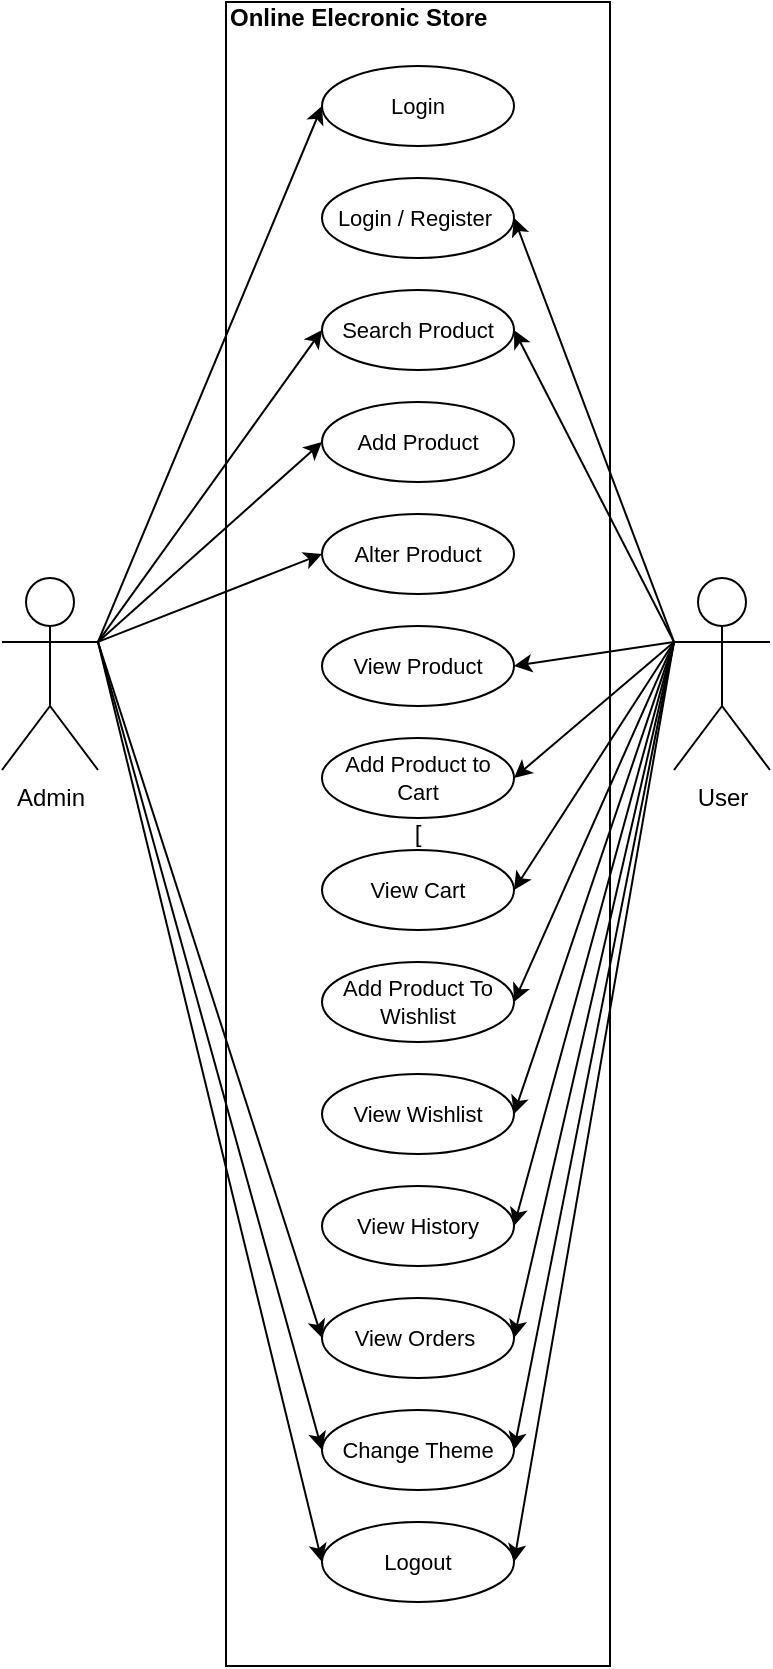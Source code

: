 <mxfile version="23.0.2" type="device">
  <diagram id="C5RBs43oDa-KdzZeNtuy" name="Page-1">
    <mxGraphModel dx="223" dy="621" grid="1" gridSize="8" guides="1" tooltips="1" connect="1" arrows="1" fold="1" page="1" pageScale="1" pageWidth="827" pageHeight="1169" math="0" shadow="0">
      <root>
        <mxCell id="WIyWlLk6GJQsqaUBKTNV-0" />
        <mxCell id="WIyWlLk6GJQsqaUBKTNV-1" parent="WIyWlLk6GJQsqaUBKTNV-0" />
        <mxCell id="wqUSOokUi6NwetoDvKWA-14" value="[" style="rounded=0;whiteSpace=wrap;html=1;labelBackgroundColor=none;fillColor=none;" parent="WIyWlLk6GJQsqaUBKTNV-1" vertex="1">
          <mxGeometry x="1152" y="160" width="192" height="832" as="geometry" />
        </mxCell>
        <mxCell id="wqUSOokUi6NwetoDvKWA-1" value="Login" style="ellipse;whiteSpace=wrap;html=1;fontSize=11;" parent="WIyWlLk6GJQsqaUBKTNV-1" vertex="1">
          <mxGeometry x="1200" y="192" width="96" height="40" as="geometry" />
        </mxCell>
        <mxCell id="wqUSOokUi6NwetoDvKWA-2" value="Login / Register&amp;nbsp;" style="ellipse;whiteSpace=wrap;html=1;fontSize=11;" parent="WIyWlLk6GJQsqaUBKTNV-1" vertex="1">
          <mxGeometry x="1200" y="248" width="96" height="40" as="geometry" />
        </mxCell>
        <mxCell id="wqUSOokUi6NwetoDvKWA-3" value="Search Product" style="ellipse;whiteSpace=wrap;html=1;fontSize=11;" parent="WIyWlLk6GJQsqaUBKTNV-1" vertex="1">
          <mxGeometry x="1200" y="304" width="96" height="40" as="geometry" />
        </mxCell>
        <mxCell id="wqUSOokUi6NwetoDvKWA-4" value="Add Product" style="ellipse;whiteSpace=wrap;html=1;fontSize=11;" parent="WIyWlLk6GJQsqaUBKTNV-1" vertex="1">
          <mxGeometry x="1200" y="360" width="96" height="40" as="geometry" />
        </mxCell>
        <mxCell id="wqUSOokUi6NwetoDvKWA-5" value="Alter Product" style="ellipse;whiteSpace=wrap;html=1;fontSize=11;" parent="WIyWlLk6GJQsqaUBKTNV-1" vertex="1">
          <mxGeometry x="1200" y="416" width="96" height="40" as="geometry" />
        </mxCell>
        <mxCell id="wqUSOokUi6NwetoDvKWA-6" value="View Product" style="ellipse;whiteSpace=wrap;html=1;fontSize=11;" parent="WIyWlLk6GJQsqaUBKTNV-1" vertex="1">
          <mxGeometry x="1200" y="472" width="96" height="40" as="geometry" />
        </mxCell>
        <mxCell id="wqUSOokUi6NwetoDvKWA-7" value="Add Product to Cart" style="ellipse;whiteSpace=wrap;html=1;fontSize=11;" parent="WIyWlLk6GJQsqaUBKTNV-1" vertex="1">
          <mxGeometry x="1200" y="528" width="96" height="40" as="geometry" />
        </mxCell>
        <mxCell id="wqUSOokUi6NwetoDvKWA-8" value="View Cart" style="ellipse;whiteSpace=wrap;html=1;fontSize=11;" parent="WIyWlLk6GJQsqaUBKTNV-1" vertex="1">
          <mxGeometry x="1200" y="584" width="96" height="40" as="geometry" />
        </mxCell>
        <mxCell id="wqUSOokUi6NwetoDvKWA-9" value="Add Product To Wishlist" style="ellipse;whiteSpace=wrap;html=1;fontSize=11;" parent="WIyWlLk6GJQsqaUBKTNV-1" vertex="1">
          <mxGeometry x="1200" y="640" width="96" height="40" as="geometry" />
        </mxCell>
        <mxCell id="wqUSOokUi6NwetoDvKWA-10" value="View Wishlist" style="ellipse;whiteSpace=wrap;html=1;fontSize=11;" parent="WIyWlLk6GJQsqaUBKTNV-1" vertex="1">
          <mxGeometry x="1200" y="696" width="96" height="40" as="geometry" />
        </mxCell>
        <mxCell id="wqUSOokUi6NwetoDvKWA-11" value="View History" style="ellipse;whiteSpace=wrap;html=1;fontSize=11;" parent="WIyWlLk6GJQsqaUBKTNV-1" vertex="1">
          <mxGeometry x="1200" y="752" width="96" height="40" as="geometry" />
        </mxCell>
        <mxCell id="wqUSOokUi6NwetoDvKWA-12" value="Change Theme" style="ellipse;whiteSpace=wrap;html=1;fontSize=11;" parent="WIyWlLk6GJQsqaUBKTNV-1" vertex="1">
          <mxGeometry x="1200" y="864" width="96" height="40" as="geometry" />
        </mxCell>
        <mxCell id="wqUSOokUi6NwetoDvKWA-13" value="Logout" style="ellipse;whiteSpace=wrap;html=1;fontSize=11;" parent="WIyWlLk6GJQsqaUBKTNV-1" vertex="1">
          <mxGeometry x="1200" y="920" width="96" height="40" as="geometry" />
        </mxCell>
        <mxCell id="wqUSOokUi6NwetoDvKWA-17" style="rounded=0;orthogonalLoop=1;jettySize=auto;html=1;exitX=1;exitY=0.333;exitDx=0;exitDy=0;exitPerimeter=0;entryX=0;entryY=0.5;entryDx=0;entryDy=0;" parent="WIyWlLk6GJQsqaUBKTNV-1" source="wqUSOokUi6NwetoDvKWA-15" target="wqUSOokUi6NwetoDvKWA-1" edge="1">
          <mxGeometry relative="1" as="geometry" />
        </mxCell>
        <mxCell id="wqUSOokUi6NwetoDvKWA-20" style="edgeStyle=none;rounded=0;orthogonalLoop=1;jettySize=auto;html=1;exitX=1;exitY=0.333;exitDx=0;exitDy=0;exitPerimeter=0;entryX=0;entryY=0.5;entryDx=0;entryDy=0;" parent="WIyWlLk6GJQsqaUBKTNV-1" source="wqUSOokUi6NwetoDvKWA-15" target="wqUSOokUi6NwetoDvKWA-3" edge="1">
          <mxGeometry relative="1" as="geometry" />
        </mxCell>
        <mxCell id="wqUSOokUi6NwetoDvKWA-22" style="edgeStyle=none;rounded=0;orthogonalLoop=1;jettySize=auto;html=1;exitX=1;exitY=0.333;exitDx=0;exitDy=0;exitPerimeter=0;entryX=0;entryY=0.5;entryDx=0;entryDy=0;" parent="WIyWlLk6GJQsqaUBKTNV-1" source="wqUSOokUi6NwetoDvKWA-15" target="wqUSOokUi6NwetoDvKWA-4" edge="1">
          <mxGeometry relative="1" as="geometry" />
        </mxCell>
        <mxCell id="wqUSOokUi6NwetoDvKWA-23" style="edgeStyle=none;rounded=0;orthogonalLoop=1;jettySize=auto;html=1;exitX=1;exitY=0.333;exitDx=0;exitDy=0;exitPerimeter=0;entryX=0;entryY=0.5;entryDx=0;entryDy=0;" parent="WIyWlLk6GJQsqaUBKTNV-1" source="wqUSOokUi6NwetoDvKWA-15" target="wqUSOokUi6NwetoDvKWA-5" edge="1">
          <mxGeometry relative="1" as="geometry" />
        </mxCell>
        <mxCell id="wqUSOokUi6NwetoDvKWA-34" style="edgeStyle=none;rounded=0;orthogonalLoop=1;jettySize=auto;html=1;exitX=1;exitY=0.333;exitDx=0;exitDy=0;exitPerimeter=0;entryX=0;entryY=0.5;entryDx=0;entryDy=0;" parent="WIyWlLk6GJQsqaUBKTNV-1" source="wqUSOokUi6NwetoDvKWA-15" target="wqUSOokUi6NwetoDvKWA-27" edge="1">
          <mxGeometry relative="1" as="geometry" />
        </mxCell>
        <mxCell id="wqUSOokUi6NwetoDvKWA-35" style="edgeStyle=none;rounded=0;orthogonalLoop=1;jettySize=auto;html=1;exitX=1;exitY=0.333;exitDx=0;exitDy=0;exitPerimeter=0;entryX=0;entryY=0.5;entryDx=0;entryDy=0;" parent="WIyWlLk6GJQsqaUBKTNV-1" source="wqUSOokUi6NwetoDvKWA-15" target="wqUSOokUi6NwetoDvKWA-12" edge="1">
          <mxGeometry relative="1" as="geometry" />
        </mxCell>
        <mxCell id="wqUSOokUi6NwetoDvKWA-38" style="edgeStyle=none;rounded=0;orthogonalLoop=1;jettySize=auto;html=1;exitX=1;exitY=0.333;exitDx=0;exitDy=0;exitPerimeter=0;entryX=0;entryY=0.5;entryDx=0;entryDy=0;" parent="WIyWlLk6GJQsqaUBKTNV-1" source="wqUSOokUi6NwetoDvKWA-15" target="wqUSOokUi6NwetoDvKWA-13" edge="1">
          <mxGeometry relative="1" as="geometry" />
        </mxCell>
        <mxCell id="wqUSOokUi6NwetoDvKWA-15" value="Admin" style="shape=umlActor;verticalLabelPosition=bottom;verticalAlign=top;html=1;outlineConnect=0;" parent="WIyWlLk6GJQsqaUBKTNV-1" vertex="1">
          <mxGeometry x="1040" y="448" width="48" height="96" as="geometry" />
        </mxCell>
        <mxCell id="wqUSOokUi6NwetoDvKWA-18" style="edgeStyle=none;rounded=0;orthogonalLoop=1;jettySize=auto;html=1;exitX=0;exitY=0.333;exitDx=0;exitDy=0;exitPerimeter=0;entryX=1;entryY=0.5;entryDx=0;entryDy=0;" parent="WIyWlLk6GJQsqaUBKTNV-1" source="wqUSOokUi6NwetoDvKWA-16" target="wqUSOokUi6NwetoDvKWA-2" edge="1">
          <mxGeometry relative="1" as="geometry" />
        </mxCell>
        <mxCell id="wqUSOokUi6NwetoDvKWA-21" style="edgeStyle=none;rounded=0;orthogonalLoop=1;jettySize=auto;html=1;exitX=0;exitY=0.333;exitDx=0;exitDy=0;exitPerimeter=0;entryX=1;entryY=0.5;entryDx=0;entryDy=0;" parent="WIyWlLk6GJQsqaUBKTNV-1" source="wqUSOokUi6NwetoDvKWA-16" target="wqUSOokUi6NwetoDvKWA-3" edge="1">
          <mxGeometry relative="1" as="geometry" />
        </mxCell>
        <mxCell id="wqUSOokUi6NwetoDvKWA-24" style="edgeStyle=none;rounded=0;orthogonalLoop=1;jettySize=auto;html=1;exitX=0;exitY=0.333;exitDx=0;exitDy=0;exitPerimeter=0;entryX=1;entryY=0.5;entryDx=0;entryDy=0;" parent="WIyWlLk6GJQsqaUBKTNV-1" source="wqUSOokUi6NwetoDvKWA-16" target="wqUSOokUi6NwetoDvKWA-6" edge="1">
          <mxGeometry relative="1" as="geometry" />
        </mxCell>
        <mxCell id="wqUSOokUi6NwetoDvKWA-25" style="edgeStyle=none;rounded=0;orthogonalLoop=1;jettySize=auto;html=1;exitX=0;exitY=0.333;exitDx=0;exitDy=0;exitPerimeter=0;entryX=1;entryY=0.5;entryDx=0;entryDy=0;" parent="WIyWlLk6GJQsqaUBKTNV-1" source="wqUSOokUi6NwetoDvKWA-16" target="wqUSOokUi6NwetoDvKWA-7" edge="1">
          <mxGeometry relative="1" as="geometry" />
        </mxCell>
        <mxCell id="wqUSOokUi6NwetoDvKWA-29" style="edgeStyle=none;rounded=0;orthogonalLoop=1;jettySize=auto;html=1;exitX=0;exitY=0.333;exitDx=0;exitDy=0;exitPerimeter=0;entryX=1;entryY=0.5;entryDx=0;entryDy=0;" parent="WIyWlLk6GJQsqaUBKTNV-1" source="wqUSOokUi6NwetoDvKWA-16" target="wqUSOokUi6NwetoDvKWA-8" edge="1">
          <mxGeometry relative="1" as="geometry" />
        </mxCell>
        <mxCell id="wqUSOokUi6NwetoDvKWA-30" style="edgeStyle=none;rounded=0;orthogonalLoop=1;jettySize=auto;html=1;exitX=0;exitY=0.333;exitDx=0;exitDy=0;exitPerimeter=0;entryX=1;entryY=0.5;entryDx=0;entryDy=0;" parent="WIyWlLk6GJQsqaUBKTNV-1" source="wqUSOokUi6NwetoDvKWA-16" target="wqUSOokUi6NwetoDvKWA-9" edge="1">
          <mxGeometry relative="1" as="geometry" />
        </mxCell>
        <mxCell id="wqUSOokUi6NwetoDvKWA-31" style="edgeStyle=none;rounded=0;orthogonalLoop=1;jettySize=auto;html=1;exitX=0;exitY=0.333;exitDx=0;exitDy=0;exitPerimeter=0;entryX=1;entryY=0.5;entryDx=0;entryDy=0;" parent="WIyWlLk6GJQsqaUBKTNV-1" source="wqUSOokUi6NwetoDvKWA-16" target="wqUSOokUi6NwetoDvKWA-10" edge="1">
          <mxGeometry relative="1" as="geometry" />
        </mxCell>
        <mxCell id="wqUSOokUi6NwetoDvKWA-32" style="edgeStyle=none;rounded=0;orthogonalLoop=1;jettySize=auto;html=1;exitX=0;exitY=0.333;exitDx=0;exitDy=0;exitPerimeter=0;entryX=1;entryY=0.5;entryDx=0;entryDy=0;" parent="WIyWlLk6GJQsqaUBKTNV-1" source="wqUSOokUi6NwetoDvKWA-16" target="wqUSOokUi6NwetoDvKWA-11" edge="1">
          <mxGeometry relative="1" as="geometry" />
        </mxCell>
        <mxCell id="wqUSOokUi6NwetoDvKWA-33" style="edgeStyle=none;rounded=0;orthogonalLoop=1;jettySize=auto;html=1;exitX=0;exitY=0.333;exitDx=0;exitDy=0;exitPerimeter=0;entryX=1;entryY=0.5;entryDx=0;entryDy=0;" parent="WIyWlLk6GJQsqaUBKTNV-1" source="wqUSOokUi6NwetoDvKWA-16" target="wqUSOokUi6NwetoDvKWA-27" edge="1">
          <mxGeometry relative="1" as="geometry" />
        </mxCell>
        <mxCell id="wqUSOokUi6NwetoDvKWA-36" style="edgeStyle=none;rounded=0;orthogonalLoop=1;jettySize=auto;html=1;exitX=0;exitY=0.333;exitDx=0;exitDy=0;exitPerimeter=0;entryX=1;entryY=0.5;entryDx=0;entryDy=0;" parent="WIyWlLk6GJQsqaUBKTNV-1" source="wqUSOokUi6NwetoDvKWA-16" target="wqUSOokUi6NwetoDvKWA-12" edge="1">
          <mxGeometry relative="1" as="geometry" />
        </mxCell>
        <mxCell id="wqUSOokUi6NwetoDvKWA-37" style="edgeStyle=none;rounded=0;orthogonalLoop=1;jettySize=auto;html=1;exitX=0;exitY=0.333;exitDx=0;exitDy=0;exitPerimeter=0;entryX=1;entryY=0.5;entryDx=0;entryDy=0;" parent="WIyWlLk6GJQsqaUBKTNV-1" source="wqUSOokUi6NwetoDvKWA-16" target="wqUSOokUi6NwetoDvKWA-13" edge="1">
          <mxGeometry relative="1" as="geometry" />
        </mxCell>
        <mxCell id="wqUSOokUi6NwetoDvKWA-16" value="User" style="shape=umlActor;verticalLabelPosition=bottom;verticalAlign=top;html=1;outlineConnect=0;" parent="WIyWlLk6GJQsqaUBKTNV-1" vertex="1">
          <mxGeometry x="1376" y="448" width="48" height="96" as="geometry" />
        </mxCell>
        <mxCell id="wqUSOokUi6NwetoDvKWA-27" value="View Orders&amp;nbsp;" style="ellipse;whiteSpace=wrap;html=1;fontSize=11;" parent="WIyWlLk6GJQsqaUBKTNV-1" vertex="1">
          <mxGeometry x="1200" y="808" width="96" height="40" as="geometry" />
        </mxCell>
        <mxCell id="wqUSOokUi6NwetoDvKWA-39" value="&lt;font size=&quot;1&quot; style=&quot;&quot;&gt;&lt;b style=&quot;font-size: 12px;&quot;&gt;Online Elecronic Store&lt;/b&gt;&lt;/font&gt;" style="text;html=1;strokeColor=none;fillColor=none;align=left;verticalAlign=middle;whiteSpace=wrap;rounded=0;strokeWidth=2;" parent="WIyWlLk6GJQsqaUBKTNV-1" vertex="1">
          <mxGeometry x="1152" y="160" width="160" height="16" as="geometry" />
        </mxCell>
      </root>
    </mxGraphModel>
  </diagram>
</mxfile>
